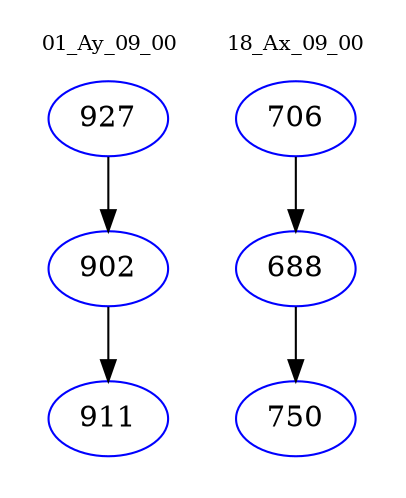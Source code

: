 digraph{
subgraph cluster_0 {
color = white
label = "01_Ay_09_00";
fontsize=10;
T0_927 [label="927", color="blue"]
T0_927 -> T0_902 [color="black"]
T0_902 [label="902", color="blue"]
T0_902 -> T0_911 [color="black"]
T0_911 [label="911", color="blue"]
}
subgraph cluster_1 {
color = white
label = "18_Ax_09_00";
fontsize=10;
T1_706 [label="706", color="blue"]
T1_706 -> T1_688 [color="black"]
T1_688 [label="688", color="blue"]
T1_688 -> T1_750 [color="black"]
T1_750 [label="750", color="blue"]
}
}
